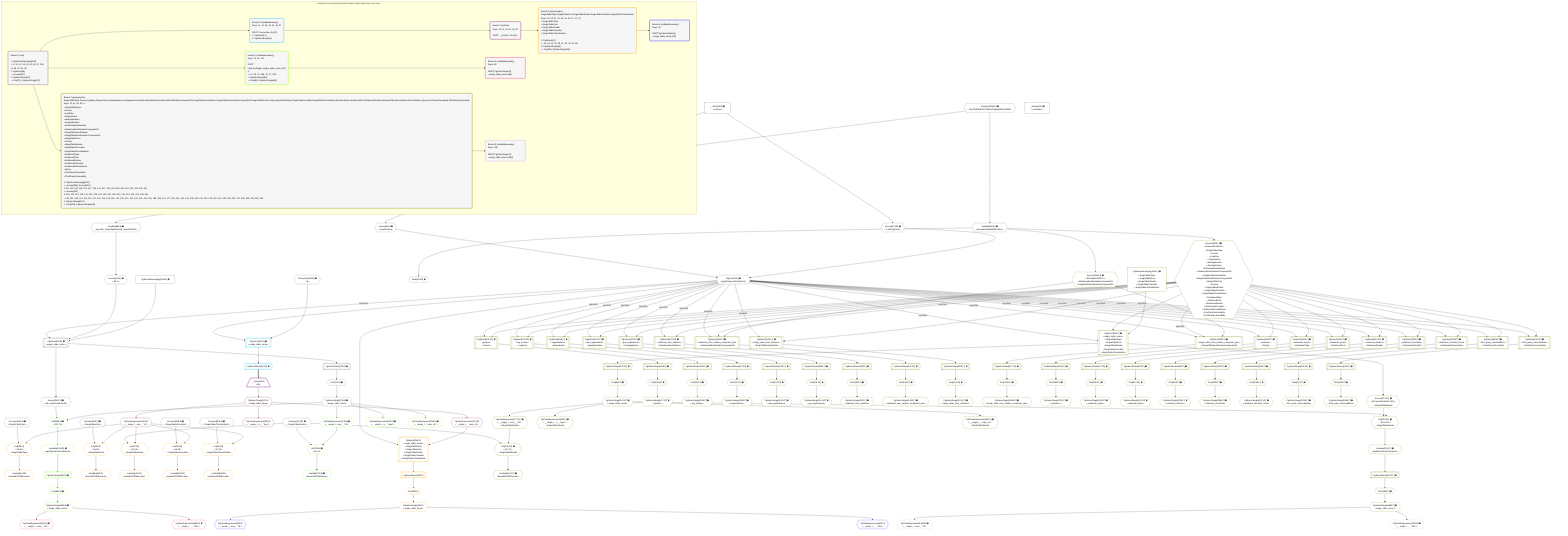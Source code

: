 %%{init: {'themeVariables': { 'fontSize': '12px'}}}%%
graph TD
    classDef path fill:#eee,stroke:#000,color:#000
    classDef plan fill:#fff,stroke-width:1px,color:#000
    classDef itemplan fill:#fff,stroke-width:2px,color:#000
    classDef unbatchedplan fill:#dff,stroke-width:1px,color:#000
    classDef sideeffectplan fill:#fcc,stroke-width:2px,color:#000
    classDef bucket fill:#f6f6f6,color:#000,stroke-width:2px,text-align:left


    %% plan dependencies
    PgSelect69[["PgSelect[69∈0] ➊<br />ᐸsingle_table_itemsᐳ"]]:::plan
    Object11{{"Object[11∈0] ➊<br />ᐸ{pgSettings,withPgClient}ᐳ"}}:::plan
    Access67{{"Access[67∈0] ➊<br />ᐸ66.1ᐳ"}}:::plan
    PgSelectInlineApply246["PgSelectInlineApply[246∈0] ➊"]:::plan
    Object11 -->|rejectNull| PgSelect69
    Access67 & PgSelectInlineApply246 --> PgSelect69
    Access9{{"Access[9∈0] ➊<br />ᐸ2.pgSettingsᐳ"}}:::plan
    Access10{{"Access[10∈0] ➊<br />ᐸ2.withPgClientᐳ"}}:::plan
    Access9 & Access10 --> Object11
    __Value2["__Value[2∈0] ➊<br />ᐸcontextᐳ"]:::plan
    __Value2 --> Access9
    __Value2 --> Access10
    Lambda66{{"Lambda[66∈0] ➊<br />ᐸspecifier_SingleTableDivider_base64JSONᐳ"}}:::plan
    Constant254{{"Constant[254∈0] ➊<br />ᐸ'WyJTaW5nbGVUYWJsZURpdmlkZXIiLDNd'ᐳ"}}:::plan
    Constant254 --> Lambda66
    Lambda66 --> Access67
    First71{{"First[71∈0] ➊"}}:::plan
    PgSelectRows72[["PgSelectRows[72∈0] ➊"]]:::plan
    PgSelectRows72 --> First71
    PgSelect69 --> PgSelectRows72
    PgSelectSingle73{{"PgSelectSingle[73∈0] ➊<br />ᐸsingle_table_itemsᐳ"}}:::plan
    First71 --> PgSelectSingle73
    Node90{{"Node[90∈0] ➊"}}:::plan
    Lambda91{{"Lambda[91∈0] ➊<br />ᐸdecodeNodeIdWithCodecsᐳ"}}:::plan
    Lambda91 --> Node90
    Constant254 --> Lambda91
    Access247{{"Access[247∈0] ➊<br />ᐸ69.m.joinDetailsFor80ᐳ"}}:::plan
    PgSelect69 --> Access247
    __Value4["__Value[4∈0] ➊<br />ᐸrootValueᐳ"]:::plan
    Connection12{{"Connection[12∈0] ➊<br />ᐸ8ᐳ"}}:::plan
    Constant19{{"Constant[19∈0] ➊<br />ᐸ'SingleTableTopic'ᐳ"}}:::plan
    Constant33{{"Constant[33∈0] ➊<br />ᐸ'SingleTablePost'ᐳ"}}:::plan
    Constant41{{"Constant[41∈0] ➊<br />ᐸ'SingleTableDivider'ᐳ"}}:::plan
    Constant49{{"Constant[49∈0] ➊<br />ᐸ'SingleTableChecklist'ᐳ"}}:::plan
    Constant57{{"Constant[57∈0] ➊<br />ᐸ'SingleTableChecklistItem'ᐳ"}}:::plan
    PgSelect14[["PgSelect[14∈1] ➊<br />ᐸsingle_table_itemsᐳ"]]:::plan
    Object11 & Connection12 --> PgSelect14
    PgSelectRows15[["PgSelectRows[15∈1] ➊"]]:::plan
    PgSelect14 --> PgSelectRows15
    __Item16[/"__Item[16∈2]<br />ᐸ15ᐳ"\]:::itemplan
    PgSelectRows15 ==> __Item16
    PgSelectSingle17{{"PgSelectSingle[17∈2]<br />ᐸsingle_table_itemsᐳ"}}:::plan
    __Item16 --> PgSelectSingle17
    PgClassExpression18{{"PgClassExpression[18∈2]<br />ᐸ__single_t...ems__.”id”ᐳ"}}:::plan
    PgSelectSingle17 --> PgClassExpression18
    PgClassExpression22{{"PgClassExpression[22∈2]<br />ᐸ__single_t...s__.”type”ᐳ"}}:::plan
    PgSelectSingle17 --> PgClassExpression22
    PgClassExpression23{{"PgClassExpression[23∈2]<br />ᐸ__single_t..._topic_id”ᐳ"}}:::plan
    PgSelectSingle17 --> PgClassExpression23
    List20{{"List[20∈3]<br />ᐸ19,18ᐳ<br />ᐳSingleTableTopic"}}:::plan
    Constant19 & PgClassExpression18 --> List20
    PgSelect24[["PgSelect[24∈3]<br />ᐸsingle_table_itemsᐳ<br />ᐳSingleTableTopic<br />ᐳSingleTablePost<br />ᐳSingleTableDivider<br />ᐳSingleTableChecklist<br />ᐳSingleTableChecklistItem"]]:::plan
    Object11 & PgClassExpression23 --> PgSelect24
    List34{{"List[34∈3]<br />ᐸ33,18ᐳ<br />ᐳSingleTablePost"}}:::plan
    Constant33 & PgClassExpression18 --> List34
    List42{{"List[42∈3]<br />ᐸ41,18ᐳ<br />ᐳSingleTableDivider"}}:::plan
    Constant41 & PgClassExpression18 --> List42
    List50{{"List[50∈3]<br />ᐸ49,18ᐳ<br />ᐳSingleTableChecklist"}}:::plan
    Constant49 & PgClassExpression18 --> List50
    List58{{"List[58∈3]<br />ᐸ57,18ᐳ<br />ᐳSingleTableChecklistItem"}}:::plan
    Constant57 & PgClassExpression18 --> List58
    Lambda21{{"Lambda[21∈3]<br />ᐸbase64JSONEncodeᐳ"}}:::plan
    List20 --> Lambda21
    First28{{"First[28∈3]"}}:::plan
    PgSelectRows29[["PgSelectRows[29∈3]"]]:::plan
    PgSelectRows29 --> First28
    PgSelect24 --> PgSelectRows29
    PgSelectSingle30{{"PgSelectSingle[30∈3]<br />ᐸsingle_table_itemsᐳ"}}:::plan
    First28 --> PgSelectSingle30
    Lambda35{{"Lambda[35∈3]<br />ᐸbase64JSONEncodeᐳ"}}:::plan
    List34 --> Lambda35
    Lambda43{{"Lambda[43∈3]<br />ᐸbase64JSONEncodeᐳ"}}:::plan
    List42 --> Lambda43
    Lambda51{{"Lambda[51∈3]<br />ᐸbase64JSONEncodeᐳ"}}:::plan
    List50 --> Lambda51
    Lambda59{{"Lambda[59∈3]<br />ᐸbase64JSONEncodeᐳ"}}:::plan
    List58 --> Lambda59
    PgClassExpression31{{"PgClassExpression[31∈4]<br />ᐸ__single_t...ems__.”id”ᐳ"}}:::plan
    PgSelectSingle30 --> PgClassExpression31
    PgClassExpression32{{"PgClassExpression[32∈4]<br />ᐸ__single_t...__.”title”ᐳ"}}:::plan
    PgSelectSingle30 --> PgClassExpression32
    List76{{"List[76∈5] ➊<br />ᐸ41,74ᐳ"}}:::plan
    PgClassExpression74{{"PgClassExpression[74∈5] ➊<br />ᐸ__single_t...ems__.”id”ᐳ"}}:::plan
    Constant41 & PgClassExpression74 --> List76
    List248{{"List[248∈5] ➊<br />ᐸ247,73ᐳ"}}:::plan
    Access247 & PgSelectSingle73 --> List248
    PgSelectSingle73 --> PgClassExpression74
    Lambda77{{"Lambda[77∈5] ➊<br />ᐸbase64JSONEncodeᐳ"}}:::plan
    List76 --> Lambda77
    PgClassExpression78{{"PgClassExpression[78∈5] ➊<br />ᐸ__single_t...s__.”type”ᐳ"}}:::plan
    PgSelectSingle73 --> PgClassExpression78
    PgClassExpression79{{"PgClassExpression[79∈5] ➊<br />ᐸ__single_t..._topic_id”ᐳ"}}:::plan
    PgSelectSingle73 --> PgClassExpression79
    First84{{"First[84∈5] ➊"}}:::plan
    PgSelectRows85[["PgSelectRows[85∈5] ➊"]]:::plan
    PgSelectRows85 --> First84
    Lambda249{{"Lambda[249∈5] ➊<br />ᐸpgInlineViaJoinTransformᐳ"}}:::plan
    Lambda249 --> PgSelectRows85
    PgSelectSingle86{{"PgSelectSingle[86∈5] ➊<br />ᐸsingle_table_itemsᐳ"}}:::plan
    First84 --> PgSelectSingle86
    List248 --> Lambda249
    PgClassExpression87{{"PgClassExpression[87∈6] ➊<br />ᐸ__single_t...ems__.”id”ᐳ"}}:::plan
    PgSelectSingle86 --> PgClassExpression87
    PgClassExpression88{{"PgClassExpression[88∈6] ➊<br />ᐸ__single_t...__.”title”ᐳ"}}:::plan
    PgSelectSingle86 --> PgClassExpression88
    PgSelect95[["PgSelect[95∈7] ➊<br />ᐸsingle_table_itemsᐳ<br />ᐳSingleTableTopic<br />ᐳSingleTablePost<br />ᐳSingleTableDivider<br />ᐳSingleTableChecklist<br />ᐳSingleTableChecklistItem"]]:::plan
    Access255{{"Access[255∈7] ➊<br />ᐸ91.base64JSON.1ᐳ<br />ᐳSingleTableTopic<br />ᐳPerson<br />ᐳLogEntry<br />ᐳOrganization<br />ᐳAwsApplication<br />ᐳGcpApplication<br />ᐳRelationalItemRelation<br />ᐳRelationalItemRelationCompositePk<br />ᐳSingleTableItemRelation<br />ᐳSingleTableItemRelationCompositePk<br />ᐳSingleTablePost<br />ᐳPriority<br />ᐳSingleTableDivider<br />ᐳSingleTableChecklist<br />ᐳSingleTableChecklistItem<br />ᐳRelationalTopic<br />ᐳRelationalPost<br />ᐳRelationalDivider<br />ᐳRelationalChecklist<br />ᐳRelationalChecklistItem<br />ᐳFirstPartyVulnerability<br />ᐳThirdPartyVulnerability"}}:::plan
    PgSelectInlineApply250["PgSelectInlineApply[250∈7] ➊<br />ᐳSingleTableTopic<br />ᐳSingleTablePost<br />ᐳSingleTableDivider<br />ᐳSingleTableChecklist<br />ᐳSingleTableChecklistItem"]:::plan
    Object11 -->|rejectNull| PgSelect95
    Access255 & PgSelectInlineApply250 --> PgSelect95
    PgSelect141[["PgSelect[141∈7] ➊<br />ᐸrelational_item_relation_composite_pksᐳ<br />ᐳRelationalItemRelationCompositePk"]]:::plan
    Access256{{"Access[256∈7] ➊<br />ᐸ91.base64JSON.2ᐳ<br />ᐳRelationalItemRelationCompositePk<br />ᐳSingleTableItemRelationCompositePk"}}:::plan
    Object11 -->|rejectNull| PgSelect141
    Access255 -->|rejectNull| PgSelect141
    Access256 --> PgSelect141
    PgSelect154[["PgSelect[154∈7] ➊<br />ᐸsingle_table_item_relation_composite_pksᐳ<br />ᐳSingleTableItemRelationCompositePk"]]:::plan
    Object11 -->|rejectNull| PgSelect154
    Access255 -->|rejectNull| PgSelect154
    Access256 --> PgSelect154
    PgSelect103[["PgSelect[103∈7] ➊<br />ᐸpeopleᐳ<br />ᐳPerson"]]:::plan
    Object11 -->|rejectNull| PgSelect103
    Access255 --> PgSelect103
    PgSelect109[["PgSelect[109∈7] ➊<br />ᐸlog_entriesᐳ<br />ᐳLogEntry"]]:::plan
    Object11 -->|rejectNull| PgSelect109
    Access255 --> PgSelect109
    PgSelect115[["PgSelect[115∈7] ➊<br />ᐸorganizationsᐳ<br />ᐳOrganization"]]:::plan
    Object11 -->|rejectNull| PgSelect115
    Access255 --> PgSelect115
    PgSelect121[["PgSelect[121∈7] ➊<br />ᐸaws_applicationsᐳ<br />ᐳAwsApplication"]]:::plan
    Object11 -->|rejectNull| PgSelect121
    Access255 --> PgSelect121
    PgSelect127[["PgSelect[127∈7] ➊<br />ᐸgcp_applicationsᐳ<br />ᐳGcpApplication"]]:::plan
    Object11 -->|rejectNull| PgSelect127
    Access255 --> PgSelect127
    PgSelect133[["PgSelect[133∈7] ➊<br />ᐸrelational_item_relationsᐳ<br />ᐳRelationalItemRelation"]]:::plan
    Object11 -->|rejectNull| PgSelect133
    Access255 --> PgSelect133
    PgSelect147[["PgSelect[147∈7] ➊<br />ᐸsingle_table_item_relationsᐳ<br />ᐳSingleTableItemRelation"]]:::plan
    Object11 -->|rejectNull| PgSelect147
    Access255 --> PgSelect147
    PgSelect166[["PgSelect[166∈7] ➊<br />ᐸprioritiesᐳ<br />ᐳPriority"]]:::plan
    Object11 -->|rejectNull| PgSelect166
    Access255 --> PgSelect166
    List180{{"List[180∈7] ➊<br />ᐸ41,177ᐳ<br />ᐳSingleTableDivider"}}:::plan
    PgClassExpression177{{"PgClassExpression[177∈7] ➊<br />ᐸ__single_t...ems__.”id”ᐳ<br />ᐳSingleTableDivider"}}:::plan
    Constant41 & PgClassExpression177 --> List180
    PgSelect204[["PgSelect[204∈7] ➊<br />ᐸrelational_topicsᐳ<br />ᐳRelationalTopic"]]:::plan
    Object11 -->|rejectNull| PgSelect204
    Access255 --> PgSelect204
    PgSelect210[["PgSelect[210∈7] ➊<br />ᐸrelational_postsᐳ<br />ᐳRelationalPost"]]:::plan
    Object11 -->|rejectNull| PgSelect210
    Access255 --> PgSelect210
    PgSelect216[["PgSelect[216∈7] ➊<br />ᐸrelational_dividersᐳ<br />ᐳRelationalDivider"]]:::plan
    Object11 -->|rejectNull| PgSelect216
    Access255 --> PgSelect216
    PgSelect222[["PgSelect[222∈7] ➊<br />ᐸrelational_checklistsᐳ<br />ᐳRelationalChecklist"]]:::plan
    Object11 -->|rejectNull| PgSelect222
    Access255 --> PgSelect222
    PgSelect228[["PgSelect[228∈7] ➊<br />ᐸrelational_checklist_itemsᐳ<br />ᐳRelationalChecklistItem"]]:::plan
    Object11 -->|rejectNull| PgSelect228
    Access255 --> PgSelect228
    PgSelect235[["PgSelect[235∈7] ➊<br />ᐸfirst_party_vulnerabilitiesᐳ<br />ᐳFirstPartyVulnerability"]]:::plan
    Object11 -->|rejectNull| PgSelect235
    Access255 --> PgSelect235
    PgSelect241[["PgSelect[241∈7] ➊<br />ᐸthird_party_vulnerabilitiesᐳ<br />ᐳThirdPartyVulnerability"]]:::plan
    Object11 -->|rejectNull| PgSelect241
    Access255 --> PgSelect241
    List252{{"List[252∈7] ➊<br />ᐸ251,101ᐳ<br />ᐳSingleTableDivider"}}:::plan
    Access251{{"Access[251∈7] ➊<br />ᐸ95.m.joinDetailsFor184ᐳ<br />ᐳSingleTableDivider"}}:::plan
    PgSelectSingle101{{"PgSelectSingle[101∈7] ➊<br />ᐸsingle_table_itemsᐳ"}}:::plan
    Access251 & PgSelectSingle101 --> List252
    First99{{"First[99∈7] ➊"}}:::plan
    PgSelectRows100[["PgSelectRows[100∈7] ➊"]]:::plan
    PgSelectRows100 --> First99
    PgSelect95 --> PgSelectRows100
    First99 --> PgSelectSingle101
    First105{{"First[105∈7] ➊"}}:::plan
    PgSelectRows106[["PgSelectRows[106∈7] ➊"]]:::plan
    PgSelectRows106 --> First105
    PgSelect103 --> PgSelectRows106
    PgSelectSingle107{{"PgSelectSingle[107∈7] ➊<br />ᐸpeopleᐳ"}}:::plan
    First105 --> PgSelectSingle107
    First111{{"First[111∈7] ➊"}}:::plan
    PgSelectRows112[["PgSelectRows[112∈7] ➊"]]:::plan
    PgSelectRows112 --> First111
    PgSelect109 --> PgSelectRows112
    PgSelectSingle113{{"PgSelectSingle[113∈7] ➊<br />ᐸlog_entriesᐳ"}}:::plan
    First111 --> PgSelectSingle113
    First117{{"First[117∈7] ➊"}}:::plan
    PgSelectRows118[["PgSelectRows[118∈7] ➊"]]:::plan
    PgSelectRows118 --> First117
    PgSelect115 --> PgSelectRows118
    PgSelectSingle119{{"PgSelectSingle[119∈7] ➊<br />ᐸorganizationsᐳ"}}:::plan
    First117 --> PgSelectSingle119
    First123{{"First[123∈7] ➊"}}:::plan
    PgSelectRows124[["PgSelectRows[124∈7] ➊"]]:::plan
    PgSelectRows124 --> First123
    PgSelect121 --> PgSelectRows124
    PgSelectSingle125{{"PgSelectSingle[125∈7] ➊<br />ᐸaws_applicationsᐳ"}}:::plan
    First123 --> PgSelectSingle125
    First129{{"First[129∈7] ➊"}}:::plan
    PgSelectRows130[["PgSelectRows[130∈7] ➊"]]:::plan
    PgSelectRows130 --> First129
    PgSelect127 --> PgSelectRows130
    PgSelectSingle131{{"PgSelectSingle[131∈7] ➊<br />ᐸgcp_applicationsᐳ"}}:::plan
    First129 --> PgSelectSingle131
    First135{{"First[135∈7] ➊"}}:::plan
    PgSelectRows136[["PgSelectRows[136∈7] ➊"]]:::plan
    PgSelectRows136 --> First135
    PgSelect133 --> PgSelectRows136
    PgSelectSingle137{{"PgSelectSingle[137∈7] ➊<br />ᐸrelational_item_relationsᐳ"}}:::plan
    First135 --> PgSelectSingle137
    First143{{"First[143∈7] ➊"}}:::plan
    PgSelectRows144[["PgSelectRows[144∈7] ➊"]]:::plan
    PgSelectRows144 --> First143
    PgSelect141 --> PgSelectRows144
    PgSelectSingle145{{"PgSelectSingle[145∈7] ➊<br />ᐸrelational_item_relation_composite_pksᐳ"}}:::plan
    First143 --> PgSelectSingle145
    First149{{"First[149∈7] ➊"}}:::plan
    PgSelectRows150[["PgSelectRows[150∈7] ➊"]]:::plan
    PgSelectRows150 --> First149
    PgSelect147 --> PgSelectRows150
    PgSelectSingle151{{"PgSelectSingle[151∈7] ➊<br />ᐸsingle_table_item_relationsᐳ"}}:::plan
    First149 --> PgSelectSingle151
    First156{{"First[156∈7] ➊"}}:::plan
    PgSelectRows157[["PgSelectRows[157∈7] ➊"]]:::plan
    PgSelectRows157 --> First156
    PgSelect154 --> PgSelectRows157
    PgSelectSingle158{{"PgSelectSingle[158∈7] ➊<br />ᐸsingle_table_item_relation_composite_pksᐳ"}}:::plan
    First156 --> PgSelectSingle158
    First168{{"First[168∈7] ➊"}}:::plan
    PgSelectRows169[["PgSelectRows[169∈7] ➊"]]:::plan
    PgSelectRows169 --> First168
    PgSelect166 --> PgSelectRows169
    PgSelectSingle170{{"PgSelectSingle[170∈7] ➊<br />ᐸprioritiesᐳ"}}:::plan
    First168 --> PgSelectSingle170
    PgSelectSingle101 --> PgClassExpression177
    Lambda181{{"Lambda[181∈7] ➊<br />ᐸbase64JSONEncodeᐳ"}}:::plan
    List180 --> Lambda181
    PgClassExpression182{{"PgClassExpression[182∈7] ➊<br />ᐸ__single_t...s__.”type”ᐳ<br />ᐳSingleTableDivider"}}:::plan
    PgSelectSingle101 --> PgClassExpression182
    PgClassExpression183{{"PgClassExpression[183∈7] ➊<br />ᐸ__single_t..._topic_id”ᐳ<br />ᐳSingleTableDivider"}}:::plan
    PgSelectSingle101 --> PgClassExpression183
    First186{{"First[186∈7] ➊"}}:::plan
    PgSelectRows187[["PgSelectRows[187∈7] ➊"]]:::plan
    PgSelectRows187 --> First186
    Lambda253{{"Lambda[253∈7] ➊<br />ᐸpgInlineViaJoinTransformᐳ"}}:::plan
    Lambda253 --> PgSelectRows187
    PgSelectSingle188{{"PgSelectSingle[188∈7] ➊<br />ᐸsingle_table_itemsᐳ"}}:::plan
    First186 --> PgSelectSingle188
    First206{{"First[206∈7] ➊"}}:::plan
    PgSelectRows207[["PgSelectRows[207∈7] ➊"]]:::plan
    PgSelectRows207 --> First206
    PgSelect204 --> PgSelectRows207
    PgSelectSingle208{{"PgSelectSingle[208∈7] ➊<br />ᐸrelational_topicsᐳ"}}:::plan
    First206 --> PgSelectSingle208
    First212{{"First[212∈7] ➊"}}:::plan
    PgSelectRows213[["PgSelectRows[213∈7] ➊"]]:::plan
    PgSelectRows213 --> First212
    PgSelect210 --> PgSelectRows213
    PgSelectSingle214{{"PgSelectSingle[214∈7] ➊<br />ᐸrelational_postsᐳ"}}:::plan
    First212 --> PgSelectSingle214
    First218{{"First[218∈7] ➊"}}:::plan
    PgSelectRows219[["PgSelectRows[219∈7] ➊"]]:::plan
    PgSelectRows219 --> First218
    PgSelect216 --> PgSelectRows219
    PgSelectSingle220{{"PgSelectSingle[220∈7] ➊<br />ᐸrelational_dividersᐳ"}}:::plan
    First218 --> PgSelectSingle220
    First224{{"First[224∈7] ➊"}}:::plan
    PgSelectRows225[["PgSelectRows[225∈7] ➊"]]:::plan
    PgSelectRows225 --> First224
    PgSelect222 --> PgSelectRows225
    PgSelectSingle226{{"PgSelectSingle[226∈7] ➊<br />ᐸrelational_checklistsᐳ"}}:::plan
    First224 --> PgSelectSingle226
    First230{{"First[230∈7] ➊"}}:::plan
    PgSelectRows231[["PgSelectRows[231∈7] ➊"]]:::plan
    PgSelectRows231 --> First230
    PgSelect228 --> PgSelectRows231
    PgSelectSingle232{{"PgSelectSingle[232∈7] ➊<br />ᐸrelational_checklist_itemsᐳ"}}:::plan
    First230 --> PgSelectSingle232
    First237{{"First[237∈7] ➊"}}:::plan
    PgSelectRows238[["PgSelectRows[238∈7] ➊"]]:::plan
    PgSelectRows238 --> First237
    PgSelect235 --> PgSelectRows238
    PgSelectSingle239{{"PgSelectSingle[239∈7] ➊<br />ᐸfirst_party_vulnerabilitiesᐳ"}}:::plan
    First237 --> PgSelectSingle239
    First243{{"First[243∈7] ➊"}}:::plan
    PgSelectRows244[["PgSelectRows[244∈7] ➊"]]:::plan
    PgSelectRows244 --> First243
    PgSelect241 --> PgSelectRows244
    PgSelectSingle245{{"PgSelectSingle[245∈7] ➊<br />ᐸthird_party_vulnerabilitiesᐳ"}}:::plan
    First243 --> PgSelectSingle245
    PgSelect95 --> Access251
    List252 --> Lambda253
    Lambda91 --> Access255
    Lambda91 --> Access256
    PgClassExpression189{{"PgClassExpression[189∈8] ➊<br />ᐸ__single_t...ems__.”id”ᐳ"}}:::plan
    PgSelectSingle188 --> PgClassExpression189
    PgClassExpression190{{"PgClassExpression[190∈8] ➊<br />ᐸ__single_t...__.”title”ᐳ"}}:::plan
    PgSelectSingle188 --> PgClassExpression190

    %% define steps

    subgraph "Buckets for queries/polymorphic/simple-single-table-items-root-topic"
    Bucket0("Bucket 0 (root)<br /><br />1: PgSelectInlineApply[246]<br />ᐳ: 9, 10, 12, 19, 33, 41, 49, 57, 254, 11, 66, 67, 91, 90<br />2: PgSelect[69]<br />ᐳ: Access[247]<br />3: PgSelectRows[72]<br />ᐳ: First[71], PgSelectSingle[73]"):::bucket
    classDef bucket0 stroke:#696969
    class Bucket0,__Value2,__Value4,Access9,Access10,Object11,Connection12,Constant19,Constant33,Constant41,Constant49,Constant57,Lambda66,Access67,PgSelect69,First71,PgSelectRows72,PgSelectSingle73,Node90,Lambda91,PgSelectInlineApply246,Access247,Constant254 bucket0
    Bucket1("Bucket 1 (nullableBoundary)<br />Deps: 11, 12, 19, 33, 41, 49, 57<br /><br />ROOT Connectionᐸ8ᐳ[12]<br />1: PgSelect[14]<br />2: PgSelectRows[15]"):::bucket
    classDef bucket1 stroke:#00bfff
    class Bucket1,PgSelect14,PgSelectRows15 bucket1
    Bucket2("Bucket 2 (listItem)<br />Deps: 19, 11, 33, 41, 49, 57<br /><br />ROOT __Item{2}ᐸ15ᐳ[16]"):::bucket
    classDef bucket2 stroke:#7f007f
    class Bucket2,__Item16,PgSelectSingle17,PgClassExpression18,PgClassExpression22,PgClassExpression23 bucket2
    Bucket3("Bucket 3 (polymorphic)<br />SingleTableTopic,SingleTablePost,SingleTableDivider,SingleTableChecklist,SingleTableChecklistItem<br />Deps: 19, 18, 11, 23, 33, 41, 49, 57, 17, 22<br />ᐳSingleTableTopic<br />ᐳSingleTablePost<br />ᐳSingleTableDivider<br />ᐳSingleTableChecklist<br />ᐳSingleTableChecklistItem<br /><br />1: PgSelect[24]<br />ᐳ: 20, 34, 42, 50, 58, 21, 35, 43, 51, 59<br />2: PgSelectRows[29]<br />ᐳ: First[28], PgSelectSingle[30]"):::bucket
    classDef bucket3 stroke:#ffa500
    class Bucket3,List20,Lambda21,PgSelect24,First28,PgSelectRows29,PgSelectSingle30,List34,Lambda35,List42,Lambda43,List50,Lambda51,List58,Lambda59 bucket3
    Bucket4("Bucket 4 (nullableBoundary)<br />Deps: 30<br /><br />ROOT PgSelectSingle{3}ᐸsingle_table_itemsᐳ[30]"):::bucket
    classDef bucket4 stroke:#0000ff
    class Bucket4,PgClassExpression31,PgClassExpression32 bucket4
    Bucket5("Bucket 5 (nullableBoundary)<br />Deps: 73, 41, 247<br /><br />ROOT PgSelectSingleᐸsingle_table_itemsᐳ[73]<br />1: <br />ᐳ: 74, 78, 79, 248, 76, 77, 249<br />2: PgSelectRows[85]<br />ᐳ: First[84], PgSelectSingle[86]"):::bucket
    classDef bucket5 stroke:#7fff00
    class Bucket5,PgClassExpression74,List76,Lambda77,PgClassExpression78,PgClassExpression79,First84,PgSelectRows85,PgSelectSingle86,List248,Lambda249 bucket5
    Bucket6("Bucket 6 (nullableBoundary)<br />Deps: 86<br /><br />ROOT PgSelectSingle{5}ᐸsingle_table_itemsᐳ[86]"):::bucket
    classDef bucket6 stroke:#ff1493
    class Bucket6,PgClassExpression87,PgClassExpression88 bucket6
    Bucket7("Bucket 7 (polymorphic)<br />SingleTableTopic,Person,LogEntry,Organization,AwsApplication,GcpApplication,RelationalItemRelation,RelationalItemRelationCompositePk,SingleTableItemRelation,SingleTableItemRelationCompositePk,SingleTablePost,Priority,SingleTableDivider,SingleTableChecklist,SingleTableChecklistItem,RelationalTopic,RelationalPost,RelationalDivider,RelationalChecklist,RelationalChecklistItem,Query,FirstPartyVulnerability,ThirdPartyVulnerability<br />Deps: 11, 41, 91, 90, 4<br />ᐳSingleTableTopic<br />ᐳPerson<br />ᐳLogEntry<br />ᐳOrganization<br />ᐳAwsApplication<br />ᐳGcpApplication<br />ᐳRelationalItemRelation<br />ᐳRelationalItemRelationCompositePk<br />ᐳSingleTableItemRelation<br />ᐳSingleTableItemRelationCompositePk<br />ᐳSingleTablePost<br />ᐳPriority<br />ᐳSingleTableDivider<br />ᐳSingleTableChecklist<br />ᐳSingleTableChecklistItem<br />ᐳRelationalTopic<br />ᐳRelationalPost<br />ᐳRelationalDivider<br />ᐳRelationalChecklist<br />ᐳRelationalChecklistItem<br />ᐳQuery<br />ᐳFirstPartyVulnerability<br />ᐳThirdPartyVulnerability<br /><br />1: PgSelectInlineApply[250]<br />ᐳ: Access[255], Access[256]<br />2: 95, 103, 109, 115, 121, 127, 133, 141, 147, 154, 166, 204, 210, 216, 222, 228, 235, 241<br />ᐳ: Access[251]<br />3: 100, 106, 112, 118, 124, 130, 136, 144, 150, 157, 169, 207, 213, 219, 225, 231, 238, 244<br />ᐳ: 99, 101, 105, 107, 111, 113, 117, 119, 123, 125, 129, 131, 135, 137, 143, 145, 149, 151, 156, 158, 168, 170, 177, 180, 181, 182, 183, 206, 208, 212, 214, 218, 220, 224, 226, 230, 232, 237, 239, 243, 245, 252, 253<br />4: PgSelectRows[187]<br />ᐳ: First[186], PgSelectSingle[188]"):::bucket
    classDef bucket7 stroke:#808000
    class Bucket7,PgSelect95,First99,PgSelectRows100,PgSelectSingle101,PgSelect103,First105,PgSelectRows106,PgSelectSingle107,PgSelect109,First111,PgSelectRows112,PgSelectSingle113,PgSelect115,First117,PgSelectRows118,PgSelectSingle119,PgSelect121,First123,PgSelectRows124,PgSelectSingle125,PgSelect127,First129,PgSelectRows130,PgSelectSingle131,PgSelect133,First135,PgSelectRows136,PgSelectSingle137,PgSelect141,First143,PgSelectRows144,PgSelectSingle145,PgSelect147,First149,PgSelectRows150,PgSelectSingle151,PgSelect154,First156,PgSelectRows157,PgSelectSingle158,PgSelect166,First168,PgSelectRows169,PgSelectSingle170,PgClassExpression177,List180,Lambda181,PgClassExpression182,PgClassExpression183,First186,PgSelectRows187,PgSelectSingle188,PgSelect204,First206,PgSelectRows207,PgSelectSingle208,PgSelect210,First212,PgSelectRows213,PgSelectSingle214,PgSelect216,First218,PgSelectRows219,PgSelectSingle220,PgSelect222,First224,PgSelectRows225,PgSelectSingle226,PgSelect228,First230,PgSelectRows231,PgSelectSingle232,PgSelect235,First237,PgSelectRows238,PgSelectSingle239,PgSelect241,First243,PgSelectRows244,PgSelectSingle245,PgSelectInlineApply250,Access251,List252,Lambda253,Access255,Access256 bucket7
    Bucket8("Bucket 8 (nullableBoundary)<br />Deps: 188<br /><br />ROOT PgSelectSingle{7}ᐸsingle_table_itemsᐳ[188]"):::bucket
    classDef bucket8 stroke:#dda0dd
    class Bucket8,PgClassExpression189,PgClassExpression190 bucket8
    Bucket0 --> Bucket1 & Bucket5 & Bucket7
    Bucket1 --> Bucket2
    Bucket2 --> Bucket3
    Bucket3 --> Bucket4
    Bucket5 --> Bucket6
    Bucket7 --> Bucket8
    end